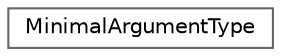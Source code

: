 digraph "类继承关系图"
{
 // LATEX_PDF_SIZE
  bgcolor="transparent";
  edge [fontname=Helvetica,fontsize=10,labelfontname=Helvetica,labelfontsize=10];
  node [fontname=Helvetica,fontsize=10,shape=box,height=0.2,width=0.4];
  rankdir="LR";
  Node0 [id="Node000000",label="MinimalArgumentType",height=0.2,width=0.4,color="grey40", fillcolor="white", style="filled",URL="$class_minimal_argument_type.html",tooltip="Representation of an array index with only those signatures required by parallel_while."];
}
